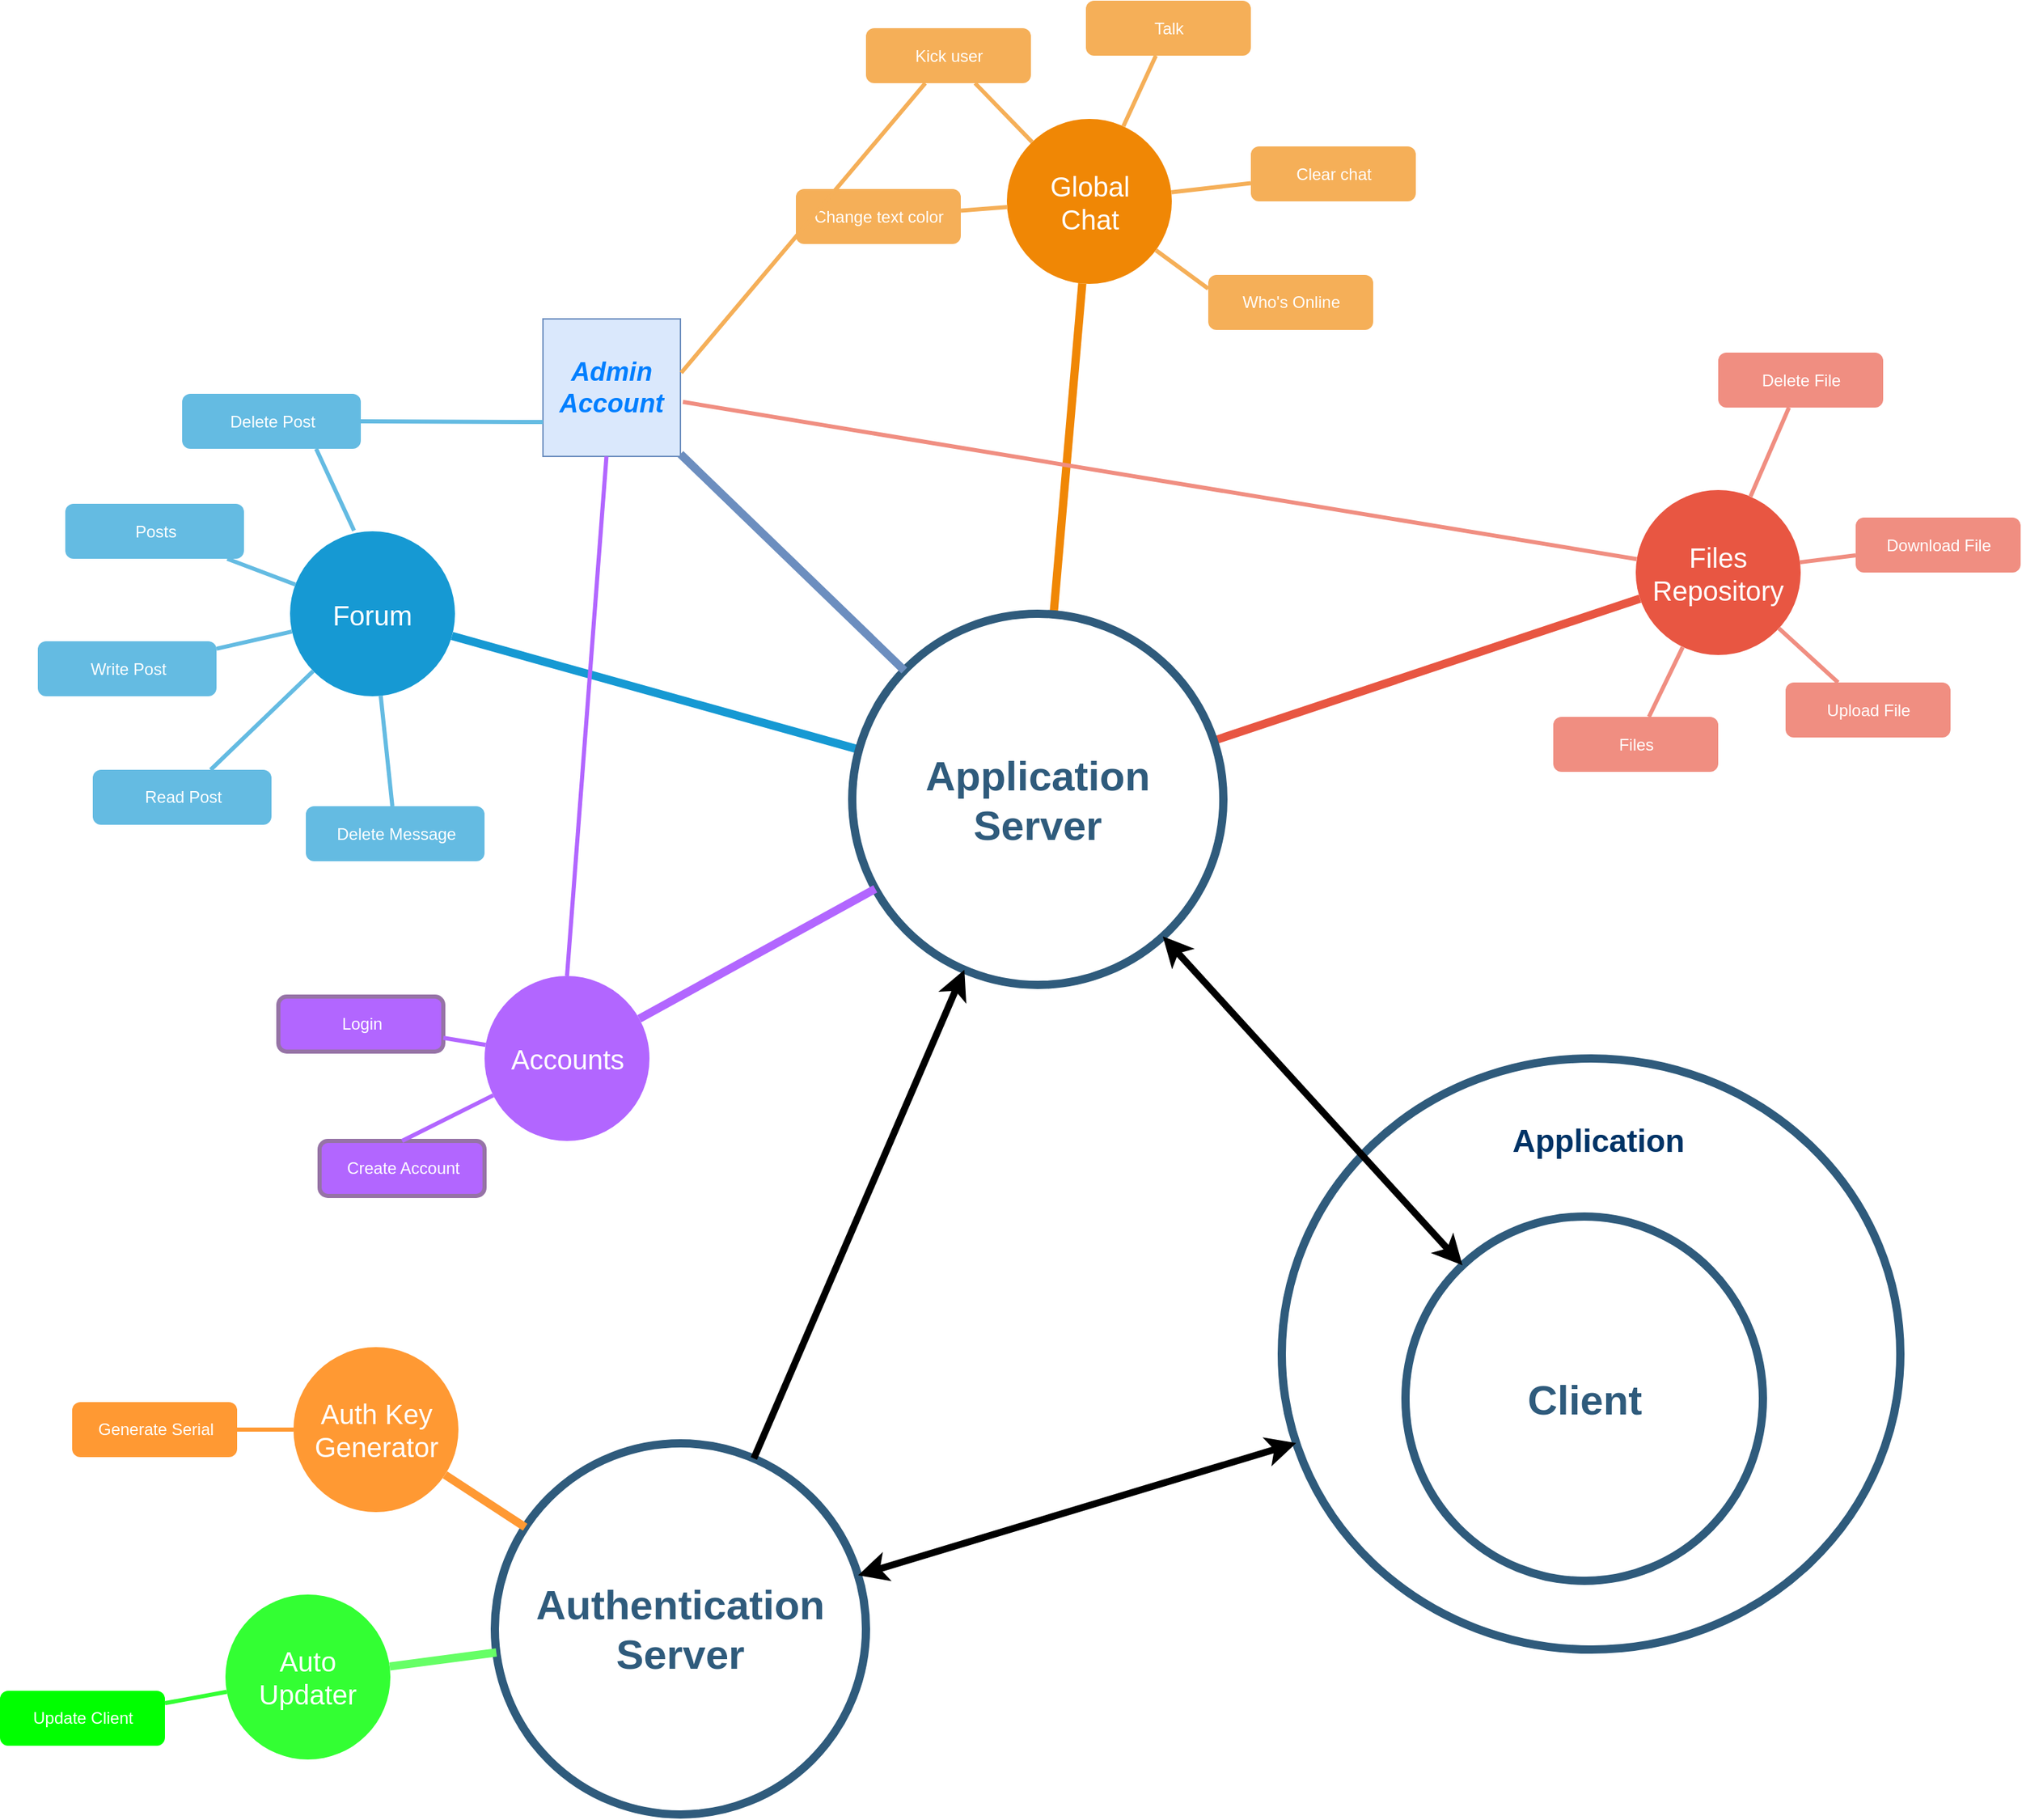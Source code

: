<mxfile version="10.6.5" type="device"><diagram id="6a731a19-8d31-9384-78a2-239565b7b9f0" name="Page-1"><mxGraphModel dx="1991" dy="1021" grid="1" gridSize="10" guides="1" tooltips="1" connect="1" arrows="1" fold="1" page="1" pageScale="1" pageWidth="1169" pageHeight="827" background="#ffffff" math="0" shadow="0"><root><mxCell id="0"/><mxCell id="1" parent="0"/><mxCell id="1350" value="Forum" style="ellipse;whiteSpace=wrap;html=1;shadow=0;fontFamily=Helvetica;fontSize=20;fontColor=#FFFFFF;align=center;strokeWidth=3;fillColor=#1699D3;strokeColor=none;" parent="1" vertex="1"><mxGeometry x="581" y="466.5" width="120" height="120" as="geometry"/></mxCell><mxCell id="1351" value="Global&lt;br&gt;Chat&lt;br&gt;" style="ellipse;whiteSpace=wrap;html=1;shadow=0;fontFamily=Helvetica;fontSize=20;fontColor=#FFFFFF;align=center;strokeWidth=3;fillColor=#F08705;strokeColor=none;gradientColor=none;" parent="1" vertex="1"><mxGeometry x="1102.5" y="166.5" width="120" height="120" as="geometry"/></mxCell><mxCell id="1352" value="Files&lt;br&gt;Repository&lt;br&gt;" style="ellipse;whiteSpace=wrap;html=1;shadow=0;fontFamily=Helvetica;fontSize=20;fontColor=#FFFFFF;align=center;strokeWidth=3;fillColor=#E85642;strokeColor=none;" parent="1" vertex="1"><mxGeometry x="1560" y="436.5" width="120" height="120" as="geometry"/></mxCell><mxCell id="1357" value="Talk" style="rounded=1;fillColor=#f5af58;strokeColor=none;strokeWidth=3;shadow=0;html=1;fontColor=#FFFFFF;" parent="1" vertex="1"><mxGeometry x="1160" y="80.5" width="120" height="40" as="geometry"/></mxCell><mxCell id="1358" value="Read Post" style="rounded=1;fillColor=#64BBE2;strokeColor=none;strokeWidth=3;shadow=0;html=1;fontColor=#FFFFFF;" parent="1" vertex="1"><mxGeometry x="437.5" y="640" width="130" height="40" as="geometry"/></mxCell><mxCell id="1359" style="endArrow=none;strokeWidth=6;strokeColor=#1699D3;html=1;" parent="1" source="1515" target="1350" edge="1"><mxGeometry relative="1" as="geometry"/></mxCell><mxCell id="1360" style="endArrow=none;strokeWidth=6;strokeColor=#f08705;html=1;" parent="1" source="1515" target="1351" edge="1"><mxGeometry relative="1" as="geometry"/></mxCell><mxCell id="1361" style="endArrow=none;strokeWidth=6;strokeColor=#E85642;html=1;" parent="1" source="1515" target="1352" edge="1"><mxGeometry relative="1" as="geometry"/></mxCell><mxCell id="1367" value="Delete Message" style="rounded=1;fillColor=#64BBE2;strokeColor=none;strokeWidth=3;shadow=0;html=1;fontColor=#FFFFFF;" parent="1" vertex="1"><mxGeometry x="592.5" y="666.5" width="130" height="40" as="geometry"/></mxCell><mxCell id="1368" value="Write Post" style="rounded=1;fillColor=#64BBE2;strokeColor=none;strokeWidth=3;shadow=0;html=1;fontColor=#FFFFFF;" parent="1" vertex="1"><mxGeometry x="397.5" y="546.5" width="130" height="40" as="geometry"/></mxCell><mxCell id="1369" value="Posts" style="rounded=1;fillColor=#64BBE2;strokeColor=none;strokeWidth=3;shadow=0;html=1;fontColor=#FFFFFF;" parent="1" vertex="1"><mxGeometry x="417.5" y="446.5" width="130" height="40" as="geometry"/></mxCell><mxCell id="1378" value="" style="edgeStyle=none;endArrow=none;strokeWidth=3;strokeColor=#64BBE2;html=1;" parent="1" source="1350" target="1367" edge="1"><mxGeometry x="-164" y="276.5" width="100" height="100" as="geometry"><mxPoint x="-164" y="376.5" as="sourcePoint"/><mxPoint x="-64" y="276.5" as="targetPoint"/></mxGeometry></mxCell><mxCell id="1379" value="" style="edgeStyle=none;endArrow=none;strokeWidth=3;strokeColor=#64BBE2;html=1;" parent="1" source="1350" target="1358" edge="1"><mxGeometry x="-164" y="276.5" width="100" height="100" as="geometry"><mxPoint x="-164" y="376.5" as="sourcePoint"/><mxPoint x="-64" y="276.5" as="targetPoint"/></mxGeometry></mxCell><mxCell id="1380" value="" style="edgeStyle=none;endArrow=none;strokeWidth=3;strokeColor=#64BBE2;html=1;" parent="1" source="1350" target="1368" edge="1"><mxGeometry x="-164" y="276.5" width="100" height="100" as="geometry"><mxPoint x="-164" y="376.5" as="sourcePoint"/><mxPoint x="-64" y="276.5" as="targetPoint"/></mxGeometry></mxCell><mxCell id="1381" value="" style="edgeStyle=none;endArrow=none;strokeWidth=3;strokeColor=#64BBE2;html=1;" parent="1" source="1350" target="1369" edge="1"><mxGeometry x="-164" y="276.5" width="100" height="100" as="geometry"><mxPoint x="-164" y="376.5" as="sourcePoint"/><mxPoint x="-64" y="276.5" as="targetPoint"/></mxGeometry></mxCell><mxCell id="1388" value="Who's Online" style="rounded=1;fillColor=#f5af58;strokeColor=none;strokeWidth=3;shadow=0;html=1;fontColor=#FFFFFF;" parent="1" vertex="1"><mxGeometry x="1249" y="280" width="120" height="40" as="geometry"/></mxCell><mxCell id="1389" value="Clear chat" style="rounded=1;fillColor=#f5af58;strokeColor=none;strokeWidth=3;shadow=0;html=1;fontColor=#FFFFFF;" parent="1" vertex="1"><mxGeometry x="1280" y="186.5" width="120" height="40" as="geometry"/></mxCell><mxCell id="1390" value="Change text color" style="rounded=1;fillColor=#f5af58;strokeColor=none;strokeWidth=3;shadow=0;html=1;fontColor=#FFFFFF;" parent="1" vertex="1"><mxGeometry x="949" y="217.5" width="120" height="40" as="geometry"/></mxCell><mxCell id="1391" value="Kick user" style="rounded=1;fillColor=#f5af58;strokeColor=none;strokeWidth=3;shadow=0;html=1;fontColor=#FFFFFF;" parent="1" vertex="1"><mxGeometry x="1000" y="100.5" width="120" height="40" as="geometry"/></mxCell><mxCell id="1399" value="" style="edgeStyle=none;endArrow=none;strokeWidth=3;strokeColor=#F5AF58;html=1;" parent="1" source="1351" target="1357" edge="1"><mxGeometry x="2.5" y="-53.5" width="100" height="100" as="geometry"><mxPoint x="2.5" y="46.5" as="sourcePoint"/><mxPoint x="102.5" y="-53.5" as="targetPoint"/></mxGeometry></mxCell><mxCell id="1400" value="" style="edgeStyle=none;endArrow=none;strokeWidth=3;strokeColor=#F5AF58;html=1;entryX=0;entryY=0.25;entryDx=0;entryDy=0;" parent="1" source="1351" target="1388" edge="1"><mxGeometry x="2.5" y="-53.5" width="100" height="100" as="geometry"><mxPoint x="2.5" y="46.5" as="sourcePoint"/><mxPoint x="1251.519" y="274" as="targetPoint"/></mxGeometry></mxCell><mxCell id="1401" value="" style="edgeStyle=none;endArrow=none;strokeWidth=3;strokeColor=#F5AF58;html=1;" parent="1" source="1351" target="1389" edge="1"><mxGeometry x="2.5" y="-53.5" width="100" height="100" as="geometry"><mxPoint x="2.5" y="46.5" as="sourcePoint"/><mxPoint x="102.5" y="-53.5" as="targetPoint"/></mxGeometry></mxCell><mxCell id="1402" value="" style="edgeStyle=none;endArrow=none;strokeWidth=3;strokeColor=#F5AF58;html=1;" parent="1" source="1351" target="1390" edge="1"><mxGeometry x="2.5" y="-53.5" width="100" height="100" as="geometry"><mxPoint x="2.5" y="46.5" as="sourcePoint"/><mxPoint x="102.5" y="-53.5" as="targetPoint"/></mxGeometry></mxCell><mxCell id="1403" value="" style="edgeStyle=none;endArrow=none;strokeWidth=3;strokeColor=#F5AF58;html=1;" parent="1" source="1351" target="1391" edge="1"><mxGeometry x="2.5" y="-53.5" width="100" height="100" as="geometry"><mxPoint x="2.5" y="46.5" as="sourcePoint"/><mxPoint x="102.5" y="-53.5" as="targetPoint"/></mxGeometry></mxCell><mxCell id="1415" value="Files" style="rounded=1;fillColor=#f08e81;strokeColor=none;strokeWidth=3;shadow=0;html=1;fontColor=#FFFFFF;" parent="1" vertex="1"><mxGeometry x="1500" y="601.5" width="120" height="40" as="geometry"/></mxCell><mxCell id="1416" value="Upload File" style="rounded=1;fillColor=#f08e81;strokeColor=none;strokeWidth=3;shadow=0;html=1;fontColor=#FFFFFF;" parent="1" vertex="1"><mxGeometry x="1669" y="576.5" width="120" height="40" as="geometry"/></mxCell><mxCell id="1417" value="Delete File" style="rounded=1;fillColor=#f08e81;strokeColor=none;strokeWidth=3;shadow=0;html=1;fontColor=#FFFFFF;" parent="1" vertex="1"><mxGeometry x="1620" y="336.5" width="120" height="40" as="geometry"/></mxCell><mxCell id="1418" value="Download File" style="rounded=1;fillColor=#f08e81;strokeColor=none;strokeWidth=3;shadow=0;html=1;fontColor=#FFFFFF;" parent="1" vertex="1"><mxGeometry x="1720" y="456.5" width="120" height="40" as="geometry"/></mxCell><mxCell id="1426" value="" style="edgeStyle=none;endArrow=none;strokeWidth=3;strokeColor=#F08E81;html=1;" parent="1" source="1352" target="1415" edge="1"><mxGeometry x="-110" y="186.5" width="100" height="100" as="geometry"><mxPoint x="-110" y="286.5" as="sourcePoint"/><mxPoint x="-10" y="186.5" as="targetPoint"/></mxGeometry></mxCell><mxCell id="1427" value="" style="edgeStyle=none;endArrow=none;strokeWidth=3;strokeColor=#F08E81;html=1;" parent="1" source="1352" target="1416" edge="1"><mxGeometry x="-110" y="186.5" width="100" height="100" as="geometry"><mxPoint x="-110" y="286.5" as="sourcePoint"/><mxPoint x="-10" y="186.5" as="targetPoint"/></mxGeometry></mxCell><mxCell id="1428" value="" style="edgeStyle=none;endArrow=none;strokeWidth=3;strokeColor=#F08E81;html=1;" parent="1" source="1352" target="1417" edge="1"><mxGeometry x="-110" y="186.5" width="100" height="100" as="geometry"><mxPoint x="-110" y="286.5" as="sourcePoint"/><mxPoint x="-10" y="186.5" as="targetPoint"/></mxGeometry></mxCell><mxCell id="1429" value="" style="edgeStyle=none;endArrow=none;strokeWidth=3;strokeColor=#F08E81;html=1;" parent="1" source="1352" target="1418" edge="1"><mxGeometry x="-110" y="186.5" width="100" height="100" as="geometry"><mxPoint x="-110" y="286.5" as="sourcePoint"/><mxPoint x="-10" y="186.5" as="targetPoint"/></mxGeometry></mxCell><mxCell id="1515" value="Application&lt;br&gt;Server&lt;br&gt;" style="ellipse;whiteSpace=wrap;html=1;shadow=0;fontFamily=Helvetica;fontSize=30;fontColor=#2F5B7C;align=center;strokeColor=#2F5B7C;strokeWidth=6;fillColor=#FFFFFF;fontStyle=1;gradientColor=none;" parent="1" vertex="1"><mxGeometry x="990" y="526.5" width="270" height="270" as="geometry"/></mxCell><mxCell id="gcoKa-izXTMgy2vnelCp-1542" value="Delete Post" style="rounded=1;fillColor=#64BBE2;strokeColor=none;strokeWidth=3;shadow=0;html=1;fontColor=#FFFFFF;" vertex="1" parent="1"><mxGeometry x="502.5" y="366.5" width="130" height="40" as="geometry"/></mxCell><mxCell id="gcoKa-izXTMgy2vnelCp-1544" value="" style="edgeStyle=none;endArrow=none;strokeWidth=3;strokeColor=#64BBE2;html=1;entryX=0.75;entryY=1;entryDx=0;entryDy=0;exitX=0.388;exitY=-0.004;exitDx=0;exitDy=0;exitPerimeter=0;" edge="1" parent="1" source="1350" target="gcoKa-izXTMgy2vnelCp-1542"><mxGeometry x="-154" y="286.5" width="100" height="100" as="geometry"><mxPoint x="598.073" y="533.238" as="sourcePoint"/><mxPoint x="529.794" y="496.5" as="targetPoint"/></mxGeometry></mxCell><mxCell id="gcoKa-izXTMgy2vnelCp-1546" style="endArrow=none;strokeWidth=6;strokeColor=#6c8ebf;html=1;fillColor=#dae8fc;" edge="1" parent="1" source="1515" target="gcoKa-izXTMgy2vnelCp-1547"><mxGeometry relative="1" as="geometry"><mxPoint x="910" y="570" as="sourcePoint"/><mxPoint x="836.471" y="368.059" as="targetPoint"/></mxGeometry></mxCell><mxCell id="gcoKa-izXTMgy2vnelCp-1547" value="&lt;font style=&quot;font-size: 19px&quot; color=&quot;#007fff&quot;&gt;&lt;b&gt;&lt;i&gt;Admin&lt;br&gt;Account&lt;/i&gt;&lt;/b&gt;&lt;/font&gt;&lt;br&gt;" style="whiteSpace=wrap;html=1;aspect=fixed;strokeColor=#6c8ebf;fillColor=#dae8fc;" vertex="1" parent="1"><mxGeometry x="765" y="312" width="100" height="100" as="geometry"/></mxCell><mxCell id="gcoKa-izXTMgy2vnelCp-1548" value="" style="edgeStyle=none;endArrow=none;strokeWidth=3;strokeColor=#64BBE2;html=1;entryX=1;entryY=0.5;entryDx=0;entryDy=0;exitX=0;exitY=0.75;exitDx=0;exitDy=0;" edge="1" parent="1" source="gcoKa-izXTMgy2vnelCp-1547" target="gcoKa-izXTMgy2vnelCp-1542"><mxGeometry x="-201.5" y="346.5" width="100" height="100" as="geometry"><mxPoint x="580.588" y="551" as="sourcePoint"/><mxPoint x="552.353" y="466.294" as="targetPoint"/></mxGeometry></mxCell><mxCell id="gcoKa-izXTMgy2vnelCp-1550" value="" style="edgeStyle=none;endArrow=none;strokeWidth=3;strokeColor=#F5AF58;html=1;exitX=1.006;exitY=0.392;exitDx=0;exitDy=0;exitPerimeter=0;" edge="1" parent="1" source="gcoKa-izXTMgy2vnelCp-1547" target="1391"><mxGeometry x="110" y="56.5" width="100" height="100" as="geometry"><mxPoint x="1227.213" y="294.438" as="sourcePoint"/><mxPoint x="1130.317" y="199" as="targetPoint"/></mxGeometry></mxCell><mxCell id="gcoKa-izXTMgy2vnelCp-1551" value="" style="edgeStyle=none;endArrow=none;strokeWidth=3;strokeColor=#F08E81;html=1;exitX=1.018;exitY=0.604;exitDx=0;exitDy=0;exitPerimeter=0;" edge="1" parent="1" source="gcoKa-izXTMgy2vnelCp-1547" target="1352"><mxGeometry x="-119" y="236.5" width="100" height="100" as="geometry"><mxPoint x="1585.393" y="600.761" as="sourcePoint"/><mxPoint x="1560.6" y="651.5" as="targetPoint"/></mxGeometry></mxCell><mxCell id="gcoKa-izXTMgy2vnelCp-1552" value="Authentication&lt;br&gt;Server&lt;br&gt;" style="ellipse;whiteSpace=wrap;html=1;shadow=0;fontFamily=Helvetica;fontSize=30;fontColor=#2F5B7C;align=center;strokeColor=#2F5B7C;strokeWidth=6;fillColor=#FFFFFF;fontStyle=1;gradientColor=none;" vertex="1" parent="1"><mxGeometry x="730" y="1130" width="270" height="270" as="geometry"/></mxCell><mxCell id="gcoKa-izXTMgy2vnelCp-1553" value="Auto&lt;br&gt;Updater" style="ellipse;whiteSpace=wrap;html=1;shadow=0;fontFamily=Helvetica;fontSize=20;fontColor=#FFFFFF;align=center;strokeWidth=3;fillColor=#33FF33;strokeColor=none;" vertex="1" parent="1"><mxGeometry x="534" y="1240" width="120" height="120" as="geometry"/></mxCell><mxCell id="gcoKa-izXTMgy2vnelCp-1554" style="endArrow=none;strokeWidth=6;strokeColor=#66FF66;html=1;" edge="1" parent="1" source="gcoKa-izXTMgy2vnelCp-1552" target="gcoKa-izXTMgy2vnelCp-1553"><mxGeometry relative="1" as="geometry"><mxPoint x="1035.608" y="792.701" as="sourcePoint"/><mxPoint x="794.616" y="739.312" as="targetPoint"/></mxGeometry></mxCell><mxCell id="gcoKa-izXTMgy2vnelCp-1555" value="Accounts" style="ellipse;whiteSpace=wrap;html=1;shadow=0;fontFamily=Helvetica;fontSize=20;fontColor=#FFFFFF;align=center;strokeWidth=3;fillColor=#B266FF;strokeColor=none;" vertex="1" parent="1"><mxGeometry x="722.5" y="790" width="120" height="120" as="geometry"/></mxCell><mxCell id="gcoKa-izXTMgy2vnelCp-1558" value="Login" style="rounded=1;fillColor=#B266FF;strokeColor=#9673a6;strokeWidth=3;shadow=0;html=1;fontColor=#FFFFFF;" vertex="1" parent="1"><mxGeometry x="572.5" y="805" width="120" height="40" as="geometry"/></mxCell><mxCell id="gcoKa-izXTMgy2vnelCp-1562" value="" style="edgeStyle=none;endArrow=none;strokeWidth=3;strokeColor=#B266FF;html=1;" edge="1" parent="1" source="gcoKa-izXTMgy2vnelCp-1555" target="gcoKa-izXTMgy2vnelCp-1558"><mxGeometry x="-967.5" y="535" width="100" height="100" as="geometry"><mxPoint x="-967.5" y="635" as="sourcePoint"/><mxPoint x="-867.5" y="535" as="targetPoint"/></mxGeometry></mxCell><mxCell id="gcoKa-izXTMgy2vnelCp-1564" value="Create Account" style="rounded=1;fillColor=#B266FF;strokeColor=#9673a6;strokeWidth=3;shadow=0;html=1;fontColor=#FFFFFF;" vertex="1" parent="1"><mxGeometry x="602.5" y="910" width="120" height="40" as="geometry"/></mxCell><mxCell id="gcoKa-izXTMgy2vnelCp-1565" value="" style="edgeStyle=none;endArrow=none;strokeWidth=3;strokeColor=#B266FF;html=1;entryX=0.5;entryY=0;entryDx=0;entryDy=0;" edge="1" parent="1" source="gcoKa-izXTMgy2vnelCp-1555" target="gcoKa-izXTMgy2vnelCp-1564"><mxGeometry x="-957.5" y="545" width="100" height="100" as="geometry"><mxPoint x="802.921" y="803.284" as="sourcePoint"/><mxPoint x="830.686" y="756.5" as="targetPoint"/></mxGeometry></mxCell><mxCell id="gcoKa-izXTMgy2vnelCp-1566" style="endArrow=none;strokeWidth=6;strokeColor=#B266FF;html=1;" edge="1" parent="1" source="1515" target="gcoKa-izXTMgy2vnelCp-1555"><mxGeometry relative="1" as="geometry"><mxPoint x="1004.966" y="635.22" as="sourcePoint"/><mxPoint x="708.817" y="552.537" as="targetPoint"/></mxGeometry></mxCell><mxCell id="gcoKa-izXTMgy2vnelCp-1567" value="Update Client" style="rounded=1;fillColor=#00FF00;strokeColor=none;strokeWidth=3;shadow=0;html=1;fontColor=#FFFFFF;" vertex="1" parent="1"><mxGeometry x="370" y="1310" width="120" height="40" as="geometry"/></mxCell><mxCell id="gcoKa-izXTMgy2vnelCp-1568" value="" style="edgeStyle=none;endArrow=none;strokeWidth=3;strokeColor=#33FF33;html=1;" edge="1" parent="1" source="gcoKa-izXTMgy2vnelCp-1553" target="gcoKa-izXTMgy2vnelCp-1567"><mxGeometry x="-947.5" y="555" width="100" height="100" as="geometry"><mxPoint x="738.834" y="886.833" as="sourcePoint"/><mxPoint x="672.353" y="920.412" as="targetPoint"/></mxGeometry></mxCell><mxCell id="gcoKa-izXTMgy2vnelCp-1569" value="Auth Key&lt;br&gt;Generator&lt;br&gt;" style="ellipse;whiteSpace=wrap;html=1;shadow=0;fontFamily=Helvetica;fontSize=20;fontColor=#FFFFFF;align=center;strokeWidth=3;fillColor=#FF9933;strokeColor=none;" vertex="1" parent="1"><mxGeometry x="583.5" y="1060" width="120" height="120" as="geometry"/></mxCell><mxCell id="gcoKa-izXTMgy2vnelCp-1570" value="Generate Serial" style="rounded=1;fillColor=#FF9933;strokeColor=none;strokeWidth=3;shadow=0;html=1;fontColor=#FFFFFF;" vertex="1" parent="1"><mxGeometry x="422.5" y="1100" width="120" height="40" as="geometry"/></mxCell><mxCell id="gcoKa-izXTMgy2vnelCp-1571" value="" style="edgeStyle=none;endArrow=none;strokeWidth=3;strokeColor=#FF9933;html=1;" edge="1" parent="1" source="gcoKa-izXTMgy2vnelCp-1569" target="gcoKa-izXTMgy2vnelCp-1570"><mxGeometry x="-895.5" y="335" width="100" height="100" as="geometry"><mxPoint x="790.834" y="666.833" as="sourcePoint"/><mxPoint x="724.353" y="700.412" as="targetPoint"/></mxGeometry></mxCell><mxCell id="gcoKa-izXTMgy2vnelCp-1572" style="endArrow=none;strokeWidth=6;strokeColor=#FF9933;html=1;" edge="1" parent="1" source="gcoKa-izXTMgy2vnelCp-1552" target="gcoKa-izXTMgy2vnelCp-1569"><mxGeometry relative="1" as="geometry"><mxPoint x="741.101" y="1292.205" as="sourcePoint"/><mxPoint x="663.529" y="1302.494" as="targetPoint"/></mxGeometry></mxCell><mxCell id="gcoKa-izXTMgy2vnelCp-1574" value="" style="endArrow=classic;html=1;strokeColor=#000000;fontColor=#FFFFFF;strokeWidth=5;" edge="1" parent="1" source="gcoKa-izXTMgy2vnelCp-1552" target="1515"><mxGeometry width="50" height="50" relative="1" as="geometry"><mxPoint x="370" y="1470" as="sourcePoint"/><mxPoint x="420" y="1420" as="targetPoint"/></mxGeometry></mxCell><mxCell id="gcoKa-izXTMgy2vnelCp-1575" value="&lt;div style=&quot;text-align: center&quot;&gt;&lt;br&gt;&lt;/div&gt;" style="ellipse;whiteSpace=wrap;html=1;shadow=0;fontFamily=Helvetica;fontSize=30;fontColor=#2F5B7C;align=center;strokeColor=#2F5B7C;strokeWidth=6;fillColor=#FFFFFF;fontStyle=1;gradientColor=none;" vertex="1" parent="1"><mxGeometry x="1302.5" y="850" width="450" height="430" as="geometry"/></mxCell><mxCell id="gcoKa-izXTMgy2vnelCp-1576" value="Client&lt;br&gt;" style="ellipse;whiteSpace=wrap;html=1;shadow=0;fontFamily=Helvetica;fontSize=30;fontColor=#2F5B7C;align=center;strokeColor=#2F5B7C;strokeWidth=6;fillColor=#FFFFFF;fontStyle=1;gradientColor=none;" vertex="1" parent="1"><mxGeometry x="1392.5" y="965" width="260" height="265" as="geometry"/></mxCell><mxCell id="gcoKa-izXTMgy2vnelCp-1577" value="Application" style="text;html=1;strokeColor=none;fillColor=none;align=center;verticalAlign=middle;whiteSpace=wrap;rounded=0;fontColor=#003366;fontSize=23;fontStyle=1" vertex="1" parent="1"><mxGeometry x="1457.5" y="880" width="150" height="60" as="geometry"/></mxCell><mxCell id="gcoKa-izXTMgy2vnelCp-1578" value="" style="endArrow=classic;startArrow=classic;html=1;strokeColor=#000000;strokeWidth=5;fontSize=23;fontColor=#003366;" edge="1" parent="1" source="gcoKa-izXTMgy2vnelCp-1552" target="gcoKa-izXTMgy2vnelCp-1575"><mxGeometry width="50" height="50" relative="1" as="geometry"><mxPoint x="1140" y="1230" as="sourcePoint"/><mxPoint x="1190" y="1180" as="targetPoint"/></mxGeometry></mxCell><mxCell id="gcoKa-izXTMgy2vnelCp-1579" value="" style="endArrow=classic;startArrow=classic;html=1;strokeColor=#000000;strokeWidth=5;fontSize=23;fontColor=#003366;" edge="1" parent="1" source="gcoKa-izXTMgy2vnelCp-1576" target="1515"><mxGeometry width="50" height="50" relative="1" as="geometry"><mxPoint x="370" y="1480" as="sourcePoint"/><mxPoint x="420" y="1430" as="targetPoint"/></mxGeometry></mxCell><mxCell id="gcoKa-izXTMgy2vnelCp-1580" value="" style="edgeStyle=none;endArrow=none;strokeWidth=3;strokeColor=#B266FF;html=1;exitX=0.5;exitY=0;exitDx=0;exitDy=0;" edge="1" parent="1" source="gcoKa-izXTMgy2vnelCp-1555" target="gcoKa-izXTMgy2vnelCp-1547"><mxGeometry x="-957.5" y="545" width="100" height="100" as="geometry"><mxPoint x="733.242" y="850.594" as="sourcePoint"/><mxPoint x="702.5" y="845.0" as="targetPoint"/></mxGeometry></mxCell></root></mxGraphModel></diagram></mxfile>
